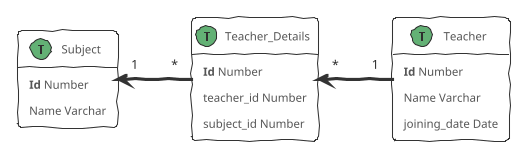 @startuml
'https://gist.github.com/QuantumGhost/0955a45383a0b6c0bc24f9654b3cb561
' uncomment the line below if you're using computer with a retina display
' skinparam dpi 300
!theme sketchy-outline
!define Table(name,desc) class name as "desc" << (T, #63b175) >>
' we use bold for primary key
' green color for unique
' and underscore for not_null
!define primary_key(x) <b>x</b>
!define unique(x) <color:green>x</color>
!define not_null(x) <u>x</u>
' other tags available:
' <i></i>
' <back:COLOR></color>, where color is a color name or html color code
' (#FFAACC)
' see: http://plantuml.com/classes.html#More
hide methods
hide stereotypes

' entities


Table(Teacher, "Teacher") {
    primary_key(Id) Number
    Name Varchar
    joining_date Date
}
Table(Subject, "Subject") {
    primary_key(Id) Number
    Name Varchar
}
Table(Teacher_Details, "Teacher_Details") {
    primary_key(Id) Number
    teacher_id Number
    subject_id Number
}

Teacher_Details "*" -left-> "1" Subject: "        "
Teacher "1" -left-> "*" Teacher_Details: "        "
@enduml